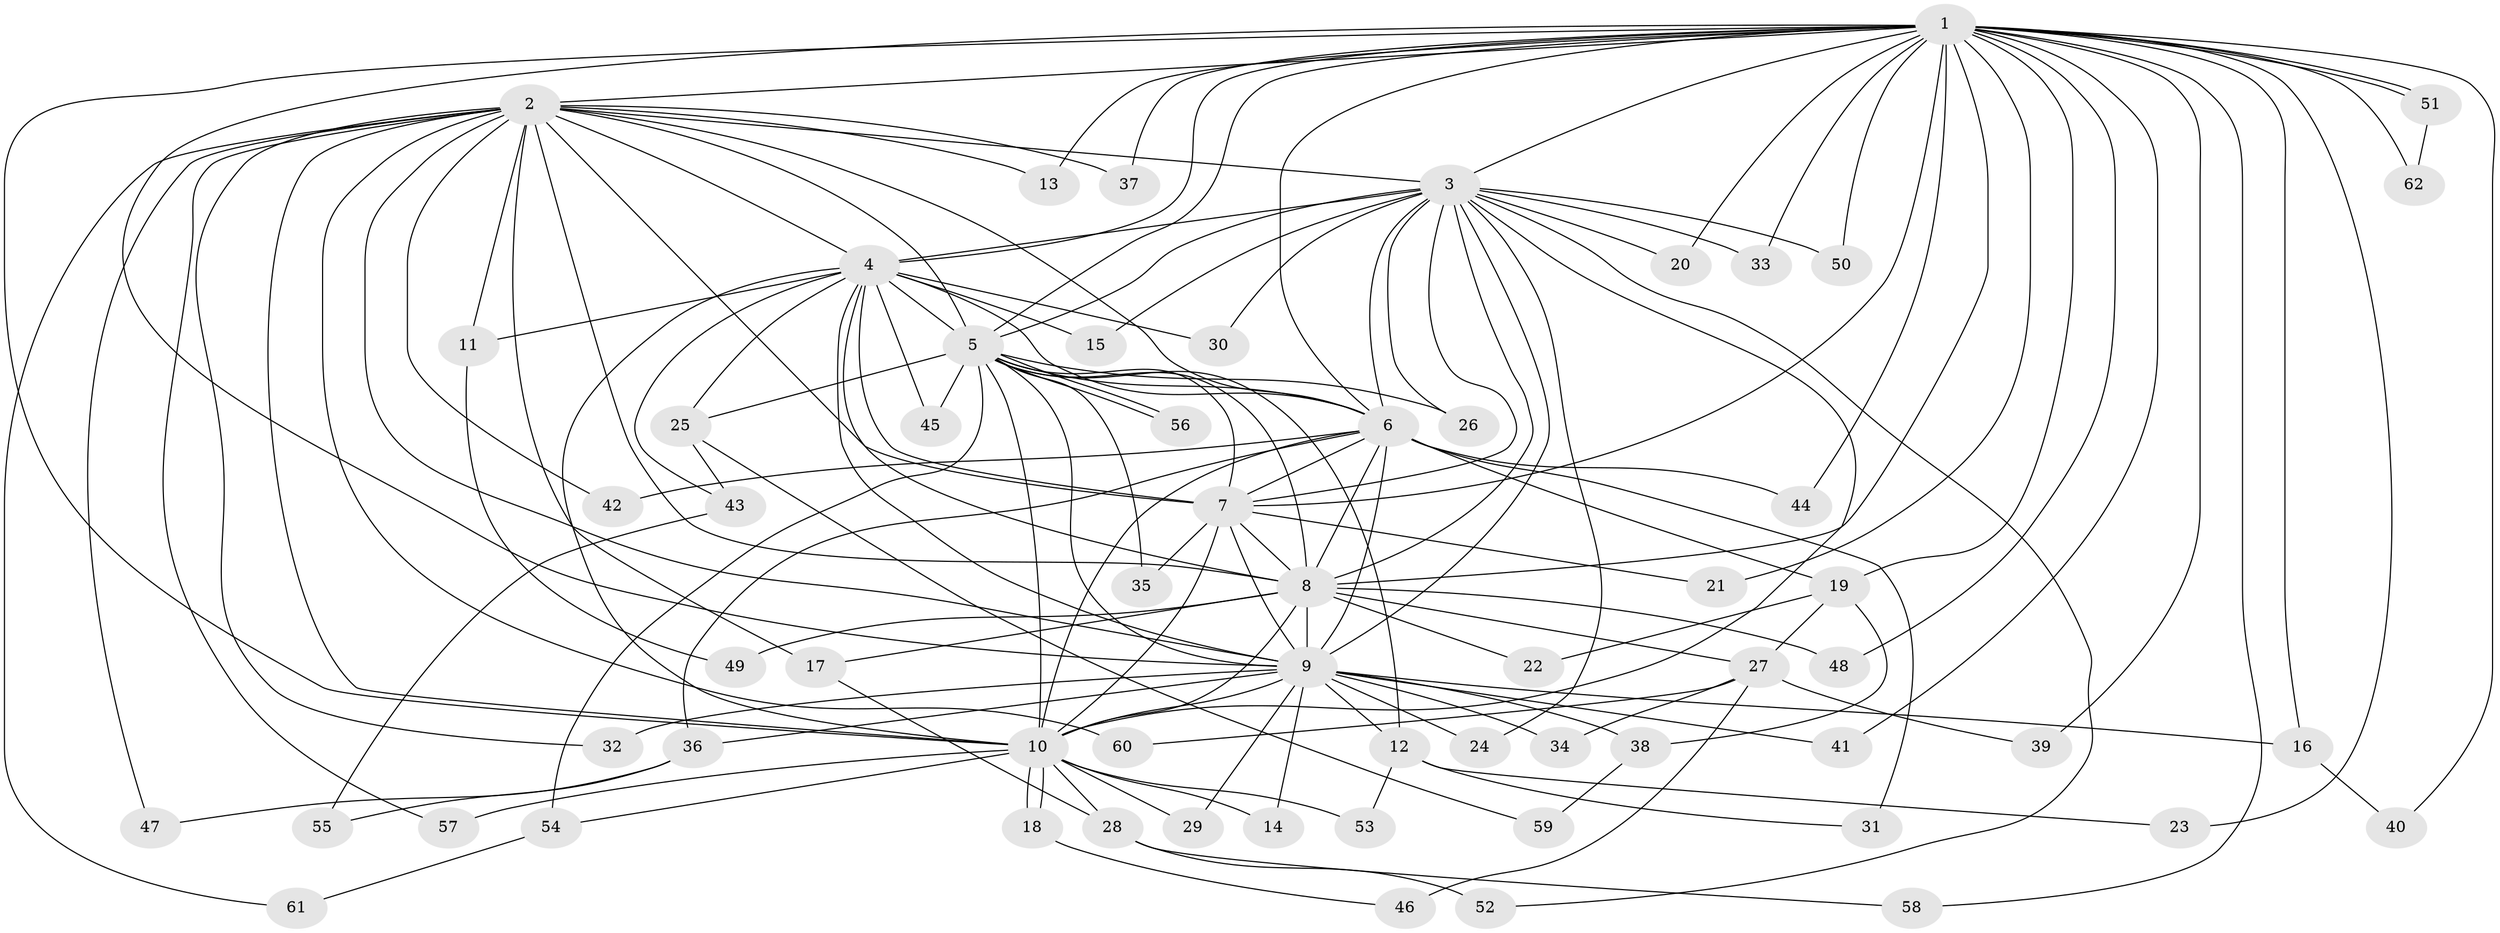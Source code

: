 // coarse degree distribution, {19: 0.03225806451612903, 15: 0.03225806451612903, 12: 0.0967741935483871, 11: 0.03225806451612903, 18: 0.03225806451612903, 8: 0.03225806451612903, 14: 0.03225806451612903, 3: 0.12903225806451613, 4: 0.03225806451612903, 2: 0.5161290322580645, 5: 0.03225806451612903}
// Generated by graph-tools (version 1.1) at 2025/17/03/04/25 18:17:26]
// undirected, 62 vertices, 149 edges
graph export_dot {
graph [start="1"]
  node [color=gray90,style=filled];
  1;
  2;
  3;
  4;
  5;
  6;
  7;
  8;
  9;
  10;
  11;
  12;
  13;
  14;
  15;
  16;
  17;
  18;
  19;
  20;
  21;
  22;
  23;
  24;
  25;
  26;
  27;
  28;
  29;
  30;
  31;
  32;
  33;
  34;
  35;
  36;
  37;
  38;
  39;
  40;
  41;
  42;
  43;
  44;
  45;
  46;
  47;
  48;
  49;
  50;
  51;
  52;
  53;
  54;
  55;
  56;
  57;
  58;
  59;
  60;
  61;
  62;
  1 -- 2;
  1 -- 3;
  1 -- 4;
  1 -- 5;
  1 -- 6;
  1 -- 7;
  1 -- 8;
  1 -- 9;
  1 -- 10;
  1 -- 13;
  1 -- 16;
  1 -- 19;
  1 -- 20;
  1 -- 21;
  1 -- 23;
  1 -- 33;
  1 -- 37;
  1 -- 39;
  1 -- 40;
  1 -- 41;
  1 -- 44;
  1 -- 48;
  1 -- 50;
  1 -- 51;
  1 -- 51;
  1 -- 58;
  1 -- 62;
  2 -- 3;
  2 -- 4;
  2 -- 5;
  2 -- 6;
  2 -- 7;
  2 -- 8;
  2 -- 9;
  2 -- 10;
  2 -- 11;
  2 -- 13;
  2 -- 17;
  2 -- 32;
  2 -- 37;
  2 -- 42;
  2 -- 47;
  2 -- 57;
  2 -- 60;
  2 -- 61;
  3 -- 4;
  3 -- 5;
  3 -- 6;
  3 -- 7;
  3 -- 8;
  3 -- 9;
  3 -- 10;
  3 -- 15;
  3 -- 20;
  3 -- 24;
  3 -- 26;
  3 -- 30;
  3 -- 33;
  3 -- 50;
  3 -- 52;
  4 -- 5;
  4 -- 6;
  4 -- 7;
  4 -- 8;
  4 -- 9;
  4 -- 10;
  4 -- 11;
  4 -- 15;
  4 -- 25;
  4 -- 30;
  4 -- 43;
  4 -- 45;
  5 -- 6;
  5 -- 7;
  5 -- 8;
  5 -- 9;
  5 -- 10;
  5 -- 12;
  5 -- 25;
  5 -- 26;
  5 -- 35;
  5 -- 45;
  5 -- 54;
  5 -- 56;
  5 -- 56;
  6 -- 7;
  6 -- 8;
  6 -- 9;
  6 -- 10;
  6 -- 19;
  6 -- 31;
  6 -- 36;
  6 -- 42;
  6 -- 44;
  7 -- 8;
  7 -- 9;
  7 -- 10;
  7 -- 21;
  7 -- 35;
  8 -- 9;
  8 -- 10;
  8 -- 17;
  8 -- 22;
  8 -- 27;
  8 -- 48;
  8 -- 49;
  9 -- 10;
  9 -- 12;
  9 -- 14;
  9 -- 16;
  9 -- 24;
  9 -- 29;
  9 -- 32;
  9 -- 34;
  9 -- 36;
  9 -- 38;
  9 -- 41;
  10 -- 14;
  10 -- 18;
  10 -- 18;
  10 -- 28;
  10 -- 29;
  10 -- 53;
  10 -- 54;
  10 -- 57;
  11 -- 49;
  12 -- 23;
  12 -- 31;
  12 -- 53;
  16 -- 40;
  17 -- 28;
  18 -- 46;
  19 -- 22;
  19 -- 27;
  19 -- 38;
  25 -- 43;
  25 -- 59;
  27 -- 34;
  27 -- 39;
  27 -- 46;
  27 -- 60;
  28 -- 52;
  28 -- 58;
  36 -- 47;
  36 -- 55;
  38 -- 59;
  43 -- 55;
  51 -- 62;
  54 -- 61;
}
